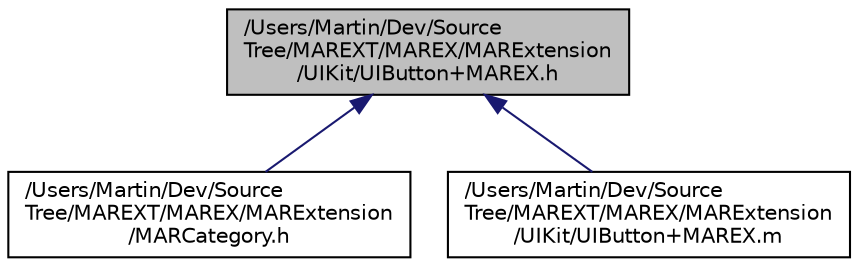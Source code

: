 digraph "/Users/Martin/Dev/SourceTree/MAREXT/MAREX/MARExtension/UIKit/UIButton+MAREX.h"
{
  edge [fontname="Helvetica",fontsize="10",labelfontname="Helvetica",labelfontsize="10"];
  node [fontname="Helvetica",fontsize="10",shape=record];
  Node5 [label="/Users/Martin/Dev/Source\lTree/MAREXT/MAREX/MARExtension\l/UIKit/UIButton+MAREX.h",height=0.2,width=0.4,color="black", fillcolor="grey75", style="filled", fontcolor="black"];
  Node5 -> Node6 [dir="back",color="midnightblue",fontsize="10",style="solid",fontname="Helvetica"];
  Node6 [label="/Users/Martin/Dev/Source\lTree/MAREXT/MAREX/MARExtension\l/MARCategory.h",height=0.2,width=0.4,color="black", fillcolor="white", style="filled",URL="$_m_a_r_category_8h.html"];
  Node5 -> Node7 [dir="back",color="midnightblue",fontsize="10",style="solid",fontname="Helvetica"];
  Node7 [label="/Users/Martin/Dev/Source\lTree/MAREXT/MAREX/MARExtension\l/UIKit/UIButton+MAREX.m",height=0.2,width=0.4,color="black", fillcolor="white", style="filled",URL="$_u_i_button_09_m_a_r_e_x_8m.html"];
}
